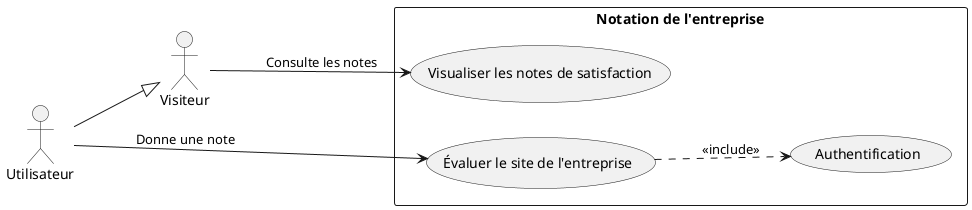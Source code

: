 @startuml
left to right direction

actor Utilisateur as Utilisateur
actor Visiteur as Visiteur

rectangle "Notation de l'entreprise" {
    usecase "Évaluer le site de l'entreprise" as UC1
    usecase "Visualiser les notes de satisfaction" as UC2
    usecase "Authentification" as UC3
}

UC1 ..> UC3 :<<include>>
Utilisateur --|> Visiteur
Utilisateur --> UC1 : Donne une note
Visiteur --> UC2 : Consulte les notes

@enduml
